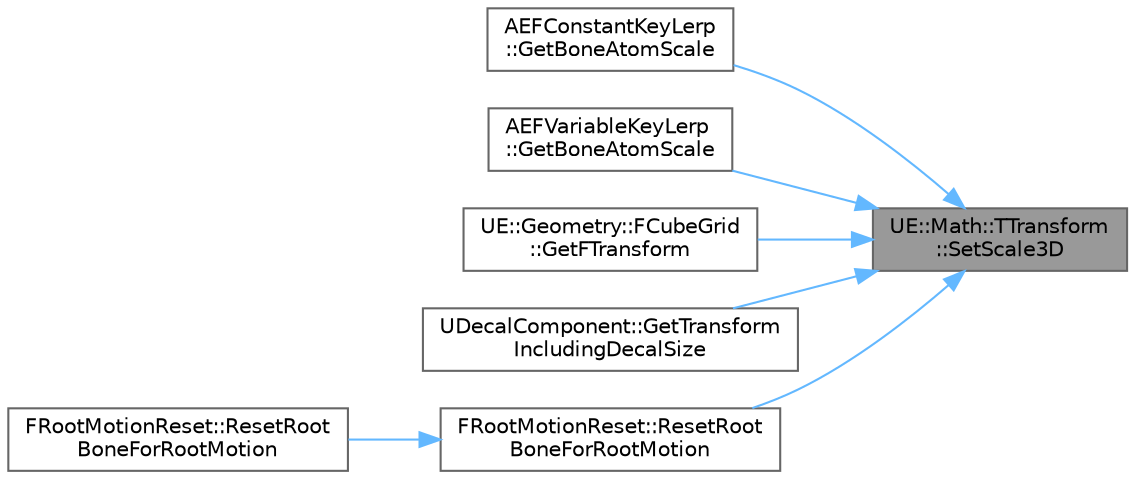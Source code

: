 digraph "UE::Math::TTransform::SetScale3D"
{
 // INTERACTIVE_SVG=YES
 // LATEX_PDF_SIZE
  bgcolor="transparent";
  edge [fontname=Helvetica,fontsize=10,labelfontname=Helvetica,labelfontsize=10];
  node [fontname=Helvetica,fontsize=10,shape=box,height=0.2,width=0.4];
  rankdir="RL";
  Node1 [id="Node000001",label="UE::Math::TTransform\l::SetScale3D",height=0.2,width=0.4,color="gray40", fillcolor="grey60", style="filled", fontcolor="black",tooltip="Sets the Scale3D component."];
  Node1 -> Node2 [id="edge1_Node000001_Node000002",dir="back",color="steelblue1",style="solid",tooltip=" "];
  Node2 [id="Node000002",label="AEFConstantKeyLerp\l::GetBoneAtomScale",height=0.2,width=0.4,color="grey40", fillcolor="white", style="filled",URL="$d1/d9a/classAEFConstantKeyLerp.html#af9a24b45cab80a49d7c3edcf9efe822d",tooltip="Decompress the Scale component of a BoneAtom."];
  Node1 -> Node3 [id="edge2_Node000001_Node000003",dir="back",color="steelblue1",style="solid",tooltip=" "];
  Node3 [id="Node000003",label="AEFVariableKeyLerp\l::GetBoneAtomScale",height=0.2,width=0.4,color="grey40", fillcolor="white", style="filled",URL="$d9/db9/classAEFVariableKeyLerp.html#a261e7d9740c33f445bdbba02e71141ed",tooltip="Decompress the Scale component of a BoneAtom."];
  Node1 -> Node4 [id="edge3_Node000001_Node000004",dir="back",color="steelblue1",style="solid",tooltip=" "];
  Node4 [id="Node000004",label="UE::Geometry::FCubeGrid\l::GetFTransform",height=0.2,width=0.4,color="grey40", fillcolor="white", style="filled",URL="$df/d6b/classUE_1_1Geometry_1_1FCubeGrid.html#ac1913acb7625dcde002fd1001b511547",tooltip=" "];
  Node1 -> Node5 [id="edge4_Node000001_Node000005",dir="back",color="steelblue1",style="solid",tooltip=" "];
  Node5 [id="Node000005",label="UDecalComponent::GetTransform\lIncludingDecalSize",height=0.2,width=0.4,color="grey40", fillcolor="white", style="filled",URL="$d9/dcd/classUDecalComponent.html#a8fb8b1a4e548dd8d89f63c684e53cb11",tooltip=" "];
  Node1 -> Node6 [id="edge5_Node000001_Node000006",dir="back",color="steelblue1",style="solid",tooltip=" "];
  Node6 [id="Node000006",label="FRootMotionReset::ResetRoot\lBoneForRootMotion",height=0.2,width=0.4,color="grey40", fillcolor="white", style="filled",URL="$d9/d35/structFRootMotionReset.html#a5fddb9a2d0876fe96b5c02772eaae08f",tooltip=" "];
  Node6 -> Node7 [id="edge6_Node000006_Node000007",dir="back",color="steelblue1",style="solid",tooltip=" "];
  Node7 [id="Node000007",label="FRootMotionReset::ResetRoot\lBoneForRootMotion",height=0.2,width=0.4,color="grey40", fillcolor="white", style="filled",URL="$d9/d35/structFRootMotionReset.html#a546670ab9a6f91e8184ba757f38958e4",tooltip=" "];
}
